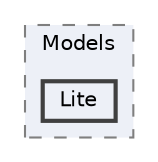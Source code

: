 digraph "Web/Modules/EleWise.ELMA.Documents.Docflow.Web/Models/Lite"
{
 // LATEX_PDF_SIZE
  bgcolor="transparent";
  edge [fontname=Helvetica,fontsize=10,labelfontname=Helvetica,labelfontsize=10];
  node [fontname=Helvetica,fontsize=10,shape=box,height=0.2,width=0.4];
  compound=true
  subgraph clusterdir_a7ac37eda970a1362d8bf515cebc4c1e {
    graph [ bgcolor="#edf0f7", pencolor="grey50", label="Models", fontname=Helvetica,fontsize=10 style="filled,dashed", URL="dir_a7ac37eda970a1362d8bf515cebc4c1e.html",tooltip=""]
  dir_41344c935883f1ac41630bb9e342a000 [label="Lite", fillcolor="#edf0f7", color="grey25", style="filled,bold", URL="dir_41344c935883f1ac41630bb9e342a000.html",tooltip=""];
  }
}
